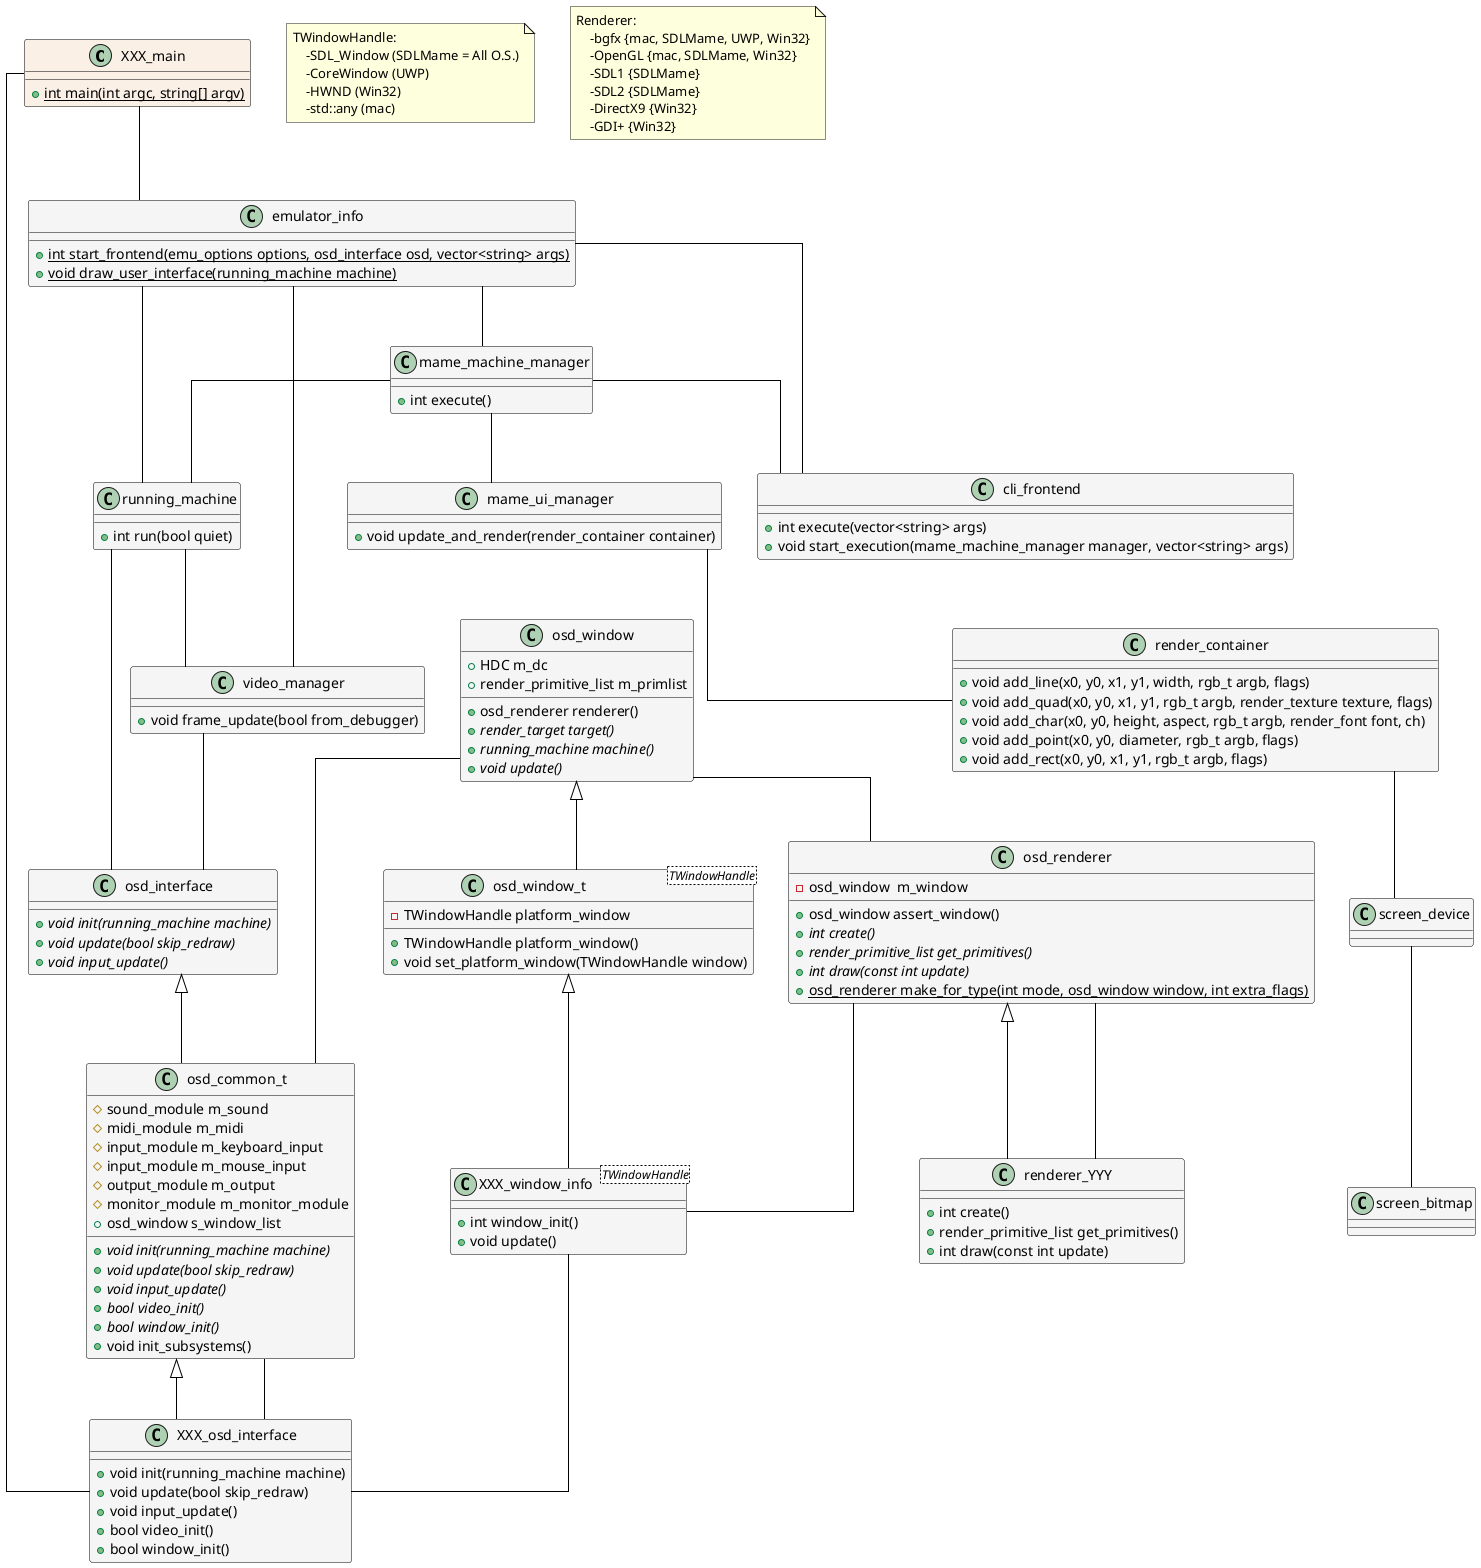 @startuml mame

skinparam LineType ortho
skinparam ArrowColor black
skinparam Shadowing false

skinparam class {
    BackgroundColor WhiteSmoke
    BorderColor black
}


class XXX_main #Linen {
    {static}+int main(int argc, string[] argv)
}

class XXX_osd_interface extends osd_common_t {
    +void init(running_machine machine)
    +void update(bool skip_redraw)
    +void input_update()
    +bool video_init()
    +bool window_init()
}

XXX_main -- XXX_osd_interface

class emulator_info {
    {static}+int start_frontend(emu_options options, osd_interface osd, vector<string> args)
    {static}+void draw_user_interface(running_machine machine)
}

XXX_main -- emulator_info
emulator_info -- running_machine

class cli_frontend {
    +int execute(vector<string> args)
    +void start_execution(mame_machine_manager manager, vector<string> args)
}

class mame_machine_manager {
    +int execute()
}

class mame_ui_manager {
    +void update_and_render(render_container container)
}

class render_container {
    +void add_line(x0, y0, x1, y1, width, rgb_t argb, flags)
	+void add_quad(x0, y0, x1, y1, rgb_t argb, render_texture texture, flags)
	+void add_char(x0, y0, height, aspect, rgb_t argb, render_font font, ch)
	+void add_point(x0, y0, diameter, rgb_t argb, flags)
	+void add_rect(x0, y0, x1, y1, rgb_t argb, flags)
}

mame_ui_manager -- render_container
mame_machine_manager -- mame_ui_manager

emulator_info -- mame_machine_manager
emulator_info -- cli_frontend
mame_machine_manager -- cli_frontend

class running_machine {
    +int run(bool quiet)
}

mame_machine_manager -- running_machine
running_machine -- video_manager
render_container -- screen_device

class video_manager {
    +void frame_update(bool from_debugger)
}

running_machine -- osd_interface
video_manager -- osd_interface
video_manager -- emulator_info
screen_device -- screen_bitmap

class osd_renderer {
    -osd_window  m_window
    +osd_window assert_window()
    {abstract} +int create()
    {abstract} +render_primitive_list get_primitives()
    {abstract} +int draw(const int update)
    {static} +osd_renderer make_for_type(int mode, osd_window window, int extra_flags)
}

class renderer_YYY extends osd_renderer {    
    +int create()
    +render_primitive_list get_primitives()    
    +int draw(const int update)
}

osd_window -- osd_renderer
renderer_YYY -- osd_renderer

class osd_window_t<TWindowHandle> extends osd_window {
    -TWindowHandle platform_window
    +TWindowHandle platform_window()
	+void set_platform_window(TWindowHandle window)
}

class osd_window {
    +HDC m_dc
    +render_primitive_list m_primlist
    +osd_renderer renderer()        
    {abstract} +render_target target()    
    {abstract} +running_machine machine()
    {abstract} +void update()    
}

class XXX_window_info<TWindowHandle> extends osd_window_t {    
    +int window_init()
    +void update()
}

osd_renderer -- XXX_window_info
osd_common_t -- XXX_osd_interface
XXX_window_info -- XXX_osd_interface

osd_window -- osd_common_t

class osd_interface {
	{abstract} +void init(running_machine machine)
	{abstract} +void update(bool skip_redraw)
	{abstract} +void input_update()
}

class osd_common_t extends osd_interface {
    #sound_module m_sound
    #midi_module m_midi
    #input_module m_keyboard_input
    #input_module m_mouse_input 
    #output_module m_output
    #monitor_module m_monitor_module
    +osd_window s_window_list
    {abstract} + void init(running_machine machine)
    {abstract} + void update(bool skip_redraw)
    {abstract} + void input_update()
    {abstract} +bool video_init()
    {abstract} +bool window_init()
    +void init_subsystems()
}

'note bottom of XXX_window_info
note as nXXX_window_info
TWindowHandle:
    -SDL_Window (SDLMame = All O.S.)
    -CoreWindow (UWP)
    -HWND (Win32)
    -std::any (mac)
end note

'note bottom of renderer_YYY
note as nrenderer_YYY
Renderer:
    -bgfx {mac, SDLMame, UWP, Win32}
    -OpenGL {mac, SDLMame, Win32}
    -SDL1 {SDLMame}
    -SDL2 {SDLMame}
    -DirectX9 {Win32}
    -GDI+ {Win32}
end note

' class osd_stream #Lavender

@enduml